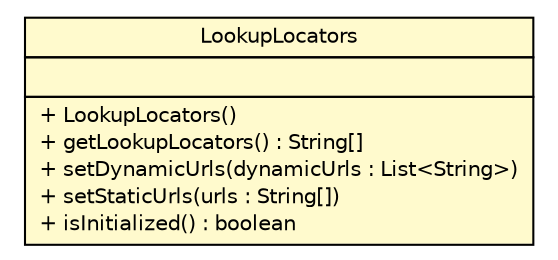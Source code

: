 #!/usr/local/bin/dot
#
# Class diagram 
# Generated by UMLGraph version R5_6 (http://www.umlgraph.org/)
#

digraph G {
	edge [fontname="Helvetica",fontsize=10,labelfontname="Helvetica",labelfontsize=10];
	node [fontname="Helvetica",fontsize=10,shape=plaintext];
	nodesep=0.25;
	ranksep=0.5;
	// sorcer.core.LookupLocators
	c198896 [label=<<table title="sorcer.core.LookupLocators" border="0" cellborder="1" cellspacing="0" cellpadding="2" port="p" bgcolor="lemonChiffon" href="./LookupLocators.html">
		<tr><td><table border="0" cellspacing="0" cellpadding="1">
<tr><td align="center" balign="center"> LookupLocators </td></tr>
		</table></td></tr>
		<tr><td><table border="0" cellspacing="0" cellpadding="1">
<tr><td align="left" balign="left">  </td></tr>
		</table></td></tr>
		<tr><td><table border="0" cellspacing="0" cellpadding="1">
<tr><td align="left" balign="left"> + LookupLocators() </td></tr>
<tr><td align="left" balign="left"> + getLookupLocators() : String[] </td></tr>
<tr><td align="left" balign="left"> + setDynamicUrls(dynamicUrls : List&lt;String&gt;) </td></tr>
<tr><td align="left" balign="left"> + setStaticUrls(urls : String[]) </td></tr>
<tr><td align="left" balign="left"> + isInitialized() : boolean </td></tr>
		</table></td></tr>
		</table>>, URL="./LookupLocators.html", fontname="Helvetica", fontcolor="black", fontsize=10.0];
}

